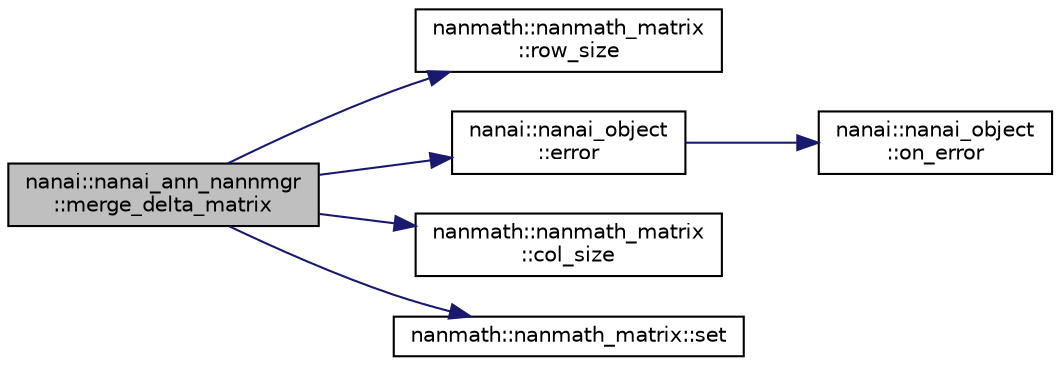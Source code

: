 digraph "nanai::nanai_ann_nannmgr::merge_delta_matrix"
{
  edge [fontname="Helvetica",fontsize="10",labelfontname="Helvetica",labelfontsize="10"];
  node [fontname="Helvetica",fontsize="10",shape=record];
  rankdir="LR";
  Node1 [label="nanai::nanai_ann_nannmgr\l::merge_delta_matrix",height=0.2,width=0.4,color="black", fillcolor="grey75", style="filled", fontcolor="black"];
  Node1 -> Node2 [color="midnightblue",fontsize="10",style="solid",fontname="Helvetica"];
  Node2 [label="nanmath::nanmath_matrix\l::row_size",height=0.2,width=0.4,color="black", fillcolor="white", style="filled",URL="$classnanmath_1_1nanmath__matrix.html#a15dc80fe330112c1a17ef6f7de168943"];
  Node1 -> Node3 [color="midnightblue",fontsize="10",style="solid",fontname="Helvetica"];
  Node3 [label="nanai::nanai_object\l::error",height=0.2,width=0.4,color="black", fillcolor="white", style="filled",URL="$classnanai_1_1nanai__object.html#a9b05c72f0058867e692dcbba020436c6"];
  Node3 -> Node4 [color="midnightblue",fontsize="10",style="solid",fontname="Helvetica"];
  Node4 [label="nanai::nanai_object\l::on_error",height=0.2,width=0.4,color="black", fillcolor="white", style="filled",URL="$classnanai_1_1nanai__object.html#a87f162335cead23a1409f7c0570a3284"];
  Node1 -> Node5 [color="midnightblue",fontsize="10",style="solid",fontname="Helvetica"];
  Node5 [label="nanmath::nanmath_matrix\l::col_size",height=0.2,width=0.4,color="black", fillcolor="white", style="filled",URL="$classnanmath_1_1nanmath__matrix.html#a4fcc48d81fc393f7cbee5e3c1fe04f75"];
  Node1 -> Node6 [color="midnightblue",fontsize="10",style="solid",fontname="Helvetica"];
  Node6 [label="nanmath::nanmath_matrix::set",height=0.2,width=0.4,color="black", fillcolor="white", style="filled",URL="$classnanmath_1_1nanmath__matrix.html#a96c4e5fed99527adee5ff5b756589d0d"];
}

